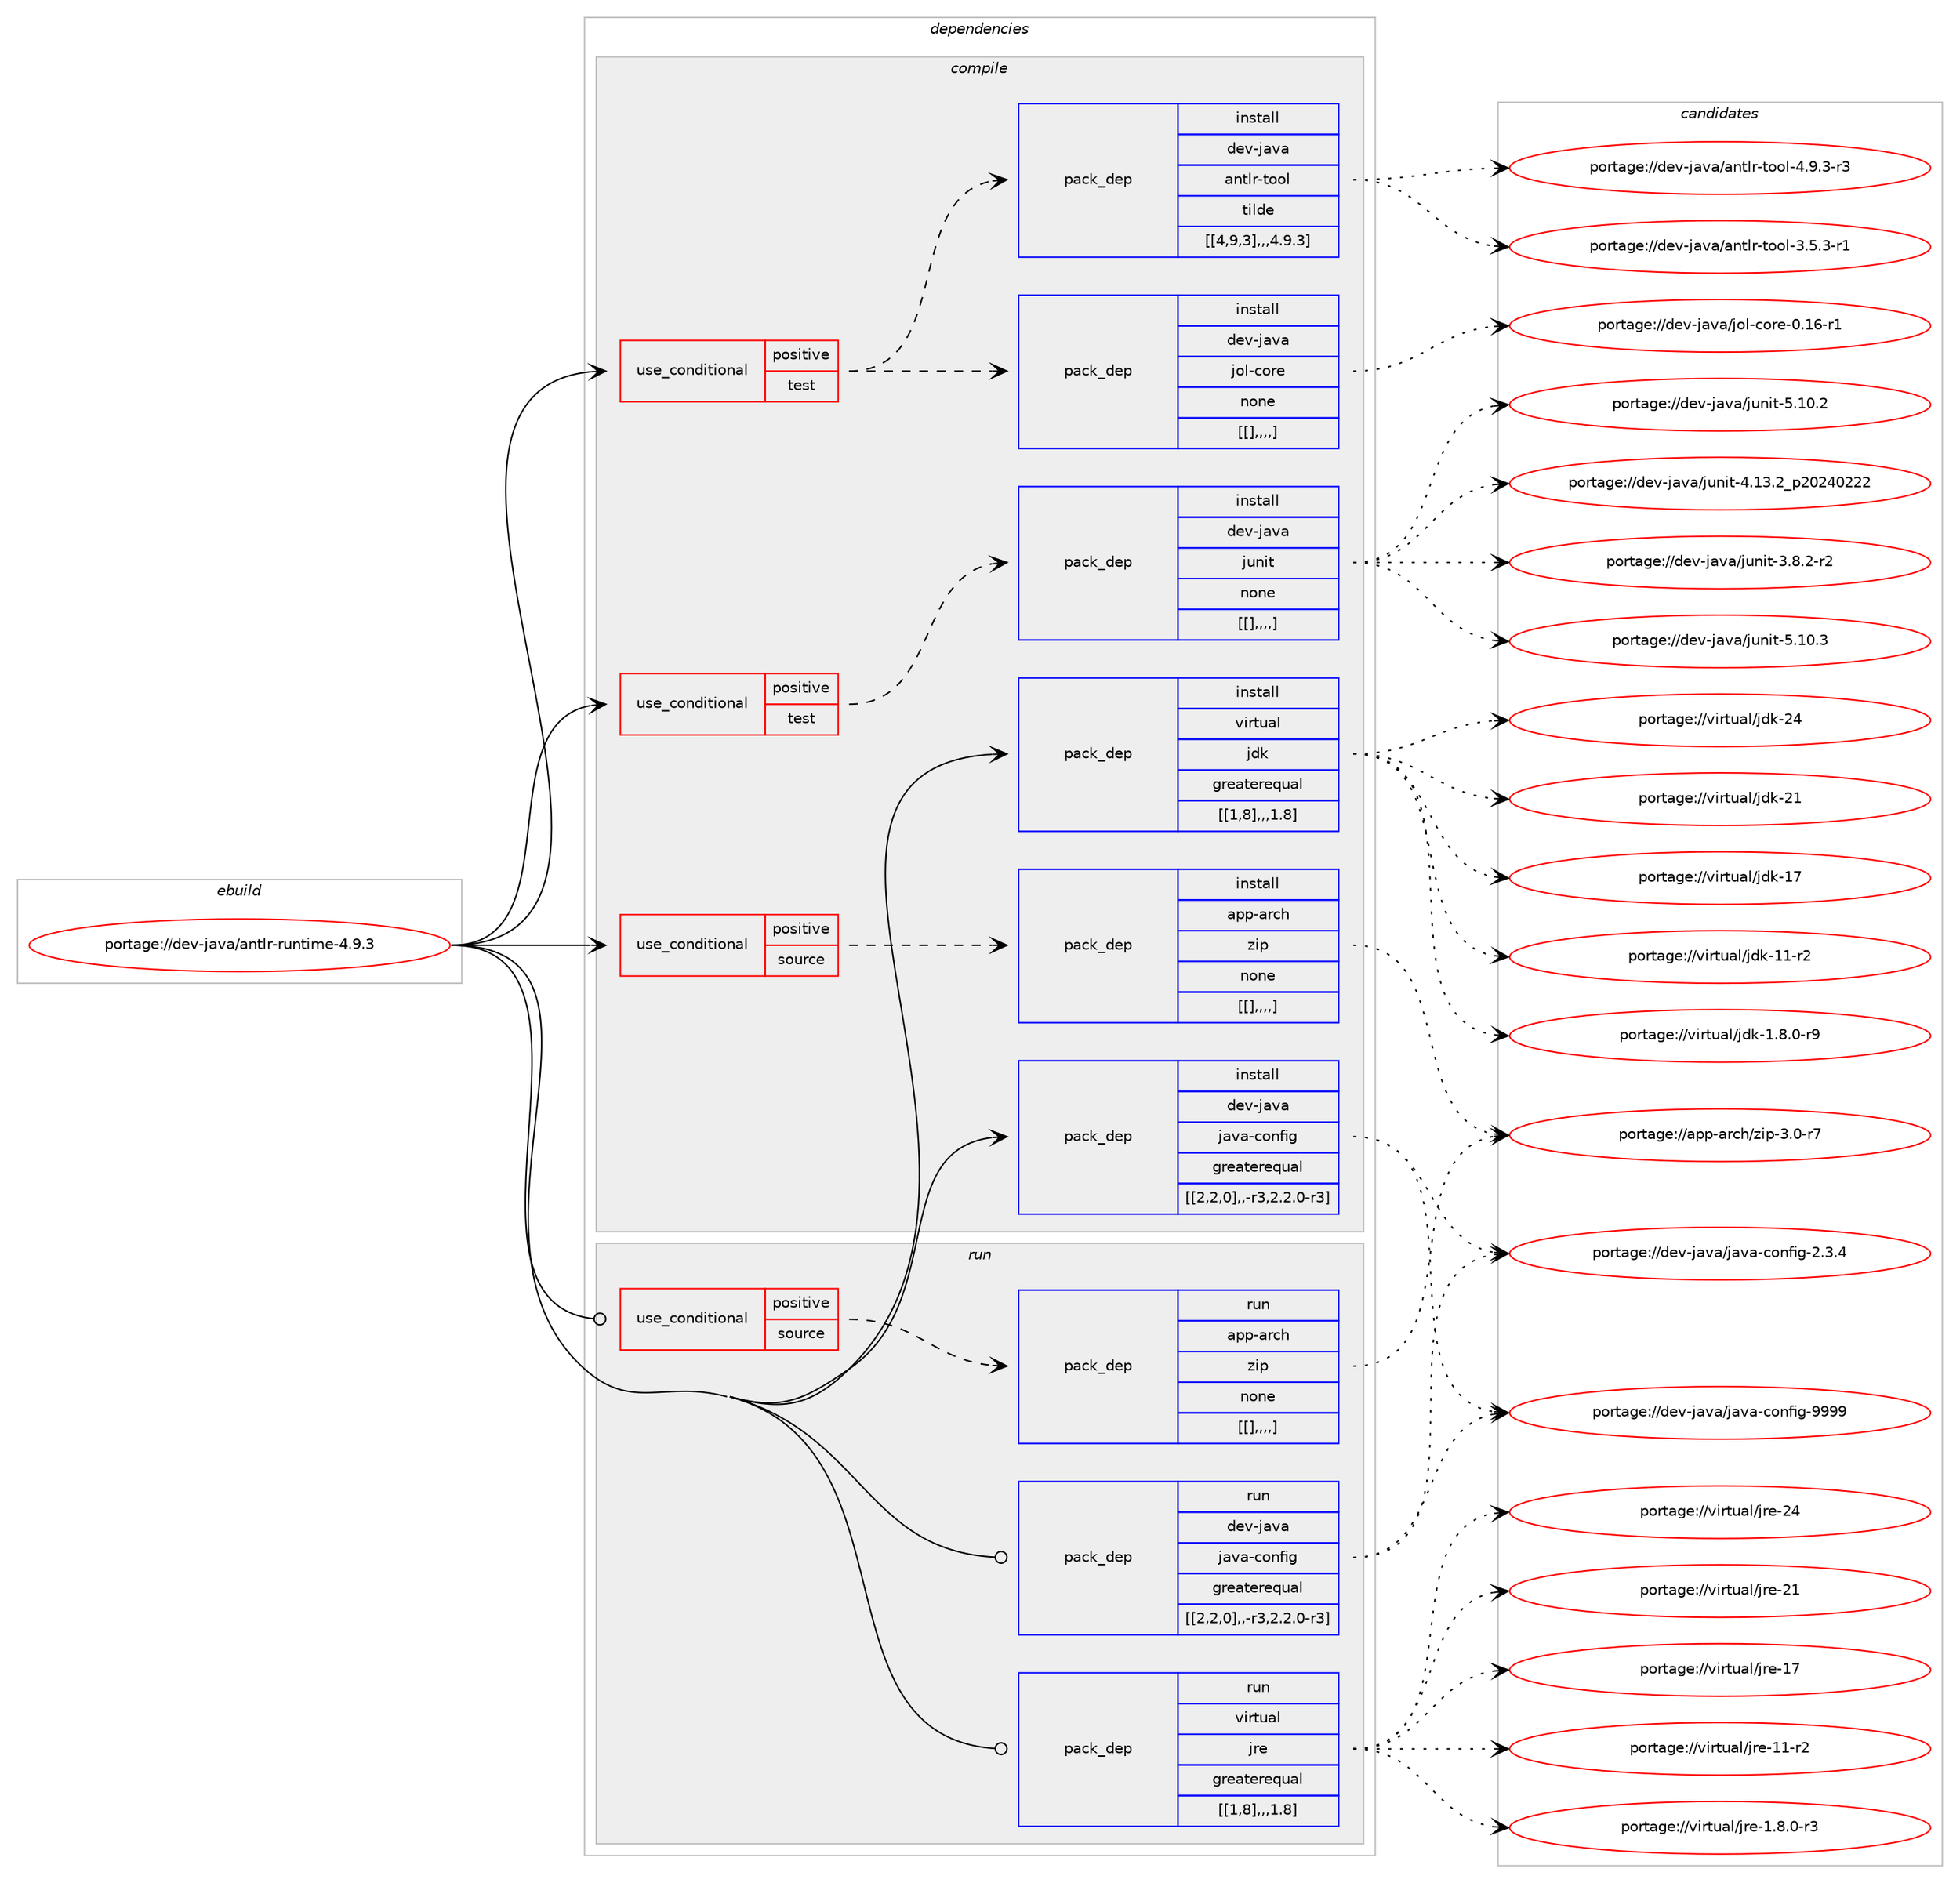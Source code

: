 digraph prolog {

# *************
# Graph options
# *************

newrank=true;
concentrate=true;
compound=true;
graph [rankdir=LR,fontname=Helvetica,fontsize=10,ranksep=1.5];#, ranksep=2.5, nodesep=0.2];
edge  [arrowhead=vee];
node  [fontname=Helvetica,fontsize=10];

# **********
# The ebuild
# **********

subgraph cluster_leftcol {
color=gray;
label=<<i>ebuild</i>>;
id [label="portage://dev-java/antlr-runtime-4.9.3", color=red, width=4, href="../dev-java/antlr-runtime-4.9.3.svg"];
}

# ****************
# The dependencies
# ****************

subgraph cluster_midcol {
color=gray;
label=<<i>dependencies</i>>;
subgraph cluster_compile {
fillcolor="#eeeeee";
style=filled;
label=<<i>compile</i>>;
subgraph cond21874 {
dependency93145 [label=<<TABLE BORDER="0" CELLBORDER="1" CELLSPACING="0" CELLPADDING="4"><TR><TD ROWSPAN="3" CELLPADDING="10">use_conditional</TD></TR><TR><TD>positive</TD></TR><TR><TD>source</TD></TR></TABLE>>, shape=none, color=red];
subgraph pack70220 {
dependency93146 [label=<<TABLE BORDER="0" CELLBORDER="1" CELLSPACING="0" CELLPADDING="4" WIDTH="220"><TR><TD ROWSPAN="6" CELLPADDING="30">pack_dep</TD></TR><TR><TD WIDTH="110">install</TD></TR><TR><TD>app-arch</TD></TR><TR><TD>zip</TD></TR><TR><TD>none</TD></TR><TR><TD>[[],,,,]</TD></TR></TABLE>>, shape=none, color=blue];
}
dependency93145:e -> dependency93146:w [weight=20,style="dashed",arrowhead="vee"];
}
id:e -> dependency93145:w [weight=20,style="solid",arrowhead="vee"];
subgraph cond21875 {
dependency93147 [label=<<TABLE BORDER="0" CELLBORDER="1" CELLSPACING="0" CELLPADDING="4"><TR><TD ROWSPAN="3" CELLPADDING="10">use_conditional</TD></TR><TR><TD>positive</TD></TR><TR><TD>test</TD></TR></TABLE>>, shape=none, color=red];
subgraph pack70221 {
dependency93148 [label=<<TABLE BORDER="0" CELLBORDER="1" CELLSPACING="0" CELLPADDING="4" WIDTH="220"><TR><TD ROWSPAN="6" CELLPADDING="30">pack_dep</TD></TR><TR><TD WIDTH="110">install</TD></TR><TR><TD>dev-java</TD></TR><TR><TD>antlr-tool</TD></TR><TR><TD>tilde</TD></TR><TR><TD>[[4,9,3],,,4.9.3]</TD></TR></TABLE>>, shape=none, color=blue];
}
dependency93147:e -> dependency93148:w [weight=20,style="dashed",arrowhead="vee"];
subgraph pack70222 {
dependency93149 [label=<<TABLE BORDER="0" CELLBORDER="1" CELLSPACING="0" CELLPADDING="4" WIDTH="220"><TR><TD ROWSPAN="6" CELLPADDING="30">pack_dep</TD></TR><TR><TD WIDTH="110">install</TD></TR><TR><TD>dev-java</TD></TR><TR><TD>jol-core</TD></TR><TR><TD>none</TD></TR><TR><TD>[[],,,,]</TD></TR></TABLE>>, shape=none, color=blue];
}
dependency93147:e -> dependency93149:w [weight=20,style="dashed",arrowhead="vee"];
}
id:e -> dependency93147:w [weight=20,style="solid",arrowhead="vee"];
subgraph cond21876 {
dependency93150 [label=<<TABLE BORDER="0" CELLBORDER="1" CELLSPACING="0" CELLPADDING="4"><TR><TD ROWSPAN="3" CELLPADDING="10">use_conditional</TD></TR><TR><TD>positive</TD></TR><TR><TD>test</TD></TR></TABLE>>, shape=none, color=red];
subgraph pack70223 {
dependency93151 [label=<<TABLE BORDER="0" CELLBORDER="1" CELLSPACING="0" CELLPADDING="4" WIDTH="220"><TR><TD ROWSPAN="6" CELLPADDING="30">pack_dep</TD></TR><TR><TD WIDTH="110">install</TD></TR><TR><TD>dev-java</TD></TR><TR><TD>junit</TD></TR><TR><TD>none</TD></TR><TR><TD>[[],,,,]</TD></TR></TABLE>>, shape=none, color=blue];
}
dependency93150:e -> dependency93151:w [weight=20,style="dashed",arrowhead="vee"];
}
id:e -> dependency93150:w [weight=20,style="solid",arrowhead="vee"];
subgraph pack70224 {
dependency93152 [label=<<TABLE BORDER="0" CELLBORDER="1" CELLSPACING="0" CELLPADDING="4" WIDTH="220"><TR><TD ROWSPAN="6" CELLPADDING="30">pack_dep</TD></TR><TR><TD WIDTH="110">install</TD></TR><TR><TD>dev-java</TD></TR><TR><TD>java-config</TD></TR><TR><TD>greaterequal</TD></TR><TR><TD>[[2,2,0],,-r3,2.2.0-r3]</TD></TR></TABLE>>, shape=none, color=blue];
}
id:e -> dependency93152:w [weight=20,style="solid",arrowhead="vee"];
subgraph pack70225 {
dependency93153 [label=<<TABLE BORDER="0" CELLBORDER="1" CELLSPACING="0" CELLPADDING="4" WIDTH="220"><TR><TD ROWSPAN="6" CELLPADDING="30">pack_dep</TD></TR><TR><TD WIDTH="110">install</TD></TR><TR><TD>virtual</TD></TR><TR><TD>jdk</TD></TR><TR><TD>greaterequal</TD></TR><TR><TD>[[1,8],,,1.8]</TD></TR></TABLE>>, shape=none, color=blue];
}
id:e -> dependency93153:w [weight=20,style="solid",arrowhead="vee"];
}
subgraph cluster_compileandrun {
fillcolor="#eeeeee";
style=filled;
label=<<i>compile and run</i>>;
}
subgraph cluster_run {
fillcolor="#eeeeee";
style=filled;
label=<<i>run</i>>;
subgraph cond21877 {
dependency93154 [label=<<TABLE BORDER="0" CELLBORDER="1" CELLSPACING="0" CELLPADDING="4"><TR><TD ROWSPAN="3" CELLPADDING="10">use_conditional</TD></TR><TR><TD>positive</TD></TR><TR><TD>source</TD></TR></TABLE>>, shape=none, color=red];
subgraph pack70226 {
dependency93155 [label=<<TABLE BORDER="0" CELLBORDER="1" CELLSPACING="0" CELLPADDING="4" WIDTH="220"><TR><TD ROWSPAN="6" CELLPADDING="30">pack_dep</TD></TR><TR><TD WIDTH="110">run</TD></TR><TR><TD>app-arch</TD></TR><TR><TD>zip</TD></TR><TR><TD>none</TD></TR><TR><TD>[[],,,,]</TD></TR></TABLE>>, shape=none, color=blue];
}
dependency93154:e -> dependency93155:w [weight=20,style="dashed",arrowhead="vee"];
}
id:e -> dependency93154:w [weight=20,style="solid",arrowhead="odot"];
subgraph pack70227 {
dependency93156 [label=<<TABLE BORDER="0" CELLBORDER="1" CELLSPACING="0" CELLPADDING="4" WIDTH="220"><TR><TD ROWSPAN="6" CELLPADDING="30">pack_dep</TD></TR><TR><TD WIDTH="110">run</TD></TR><TR><TD>dev-java</TD></TR><TR><TD>java-config</TD></TR><TR><TD>greaterequal</TD></TR><TR><TD>[[2,2,0],,-r3,2.2.0-r3]</TD></TR></TABLE>>, shape=none, color=blue];
}
id:e -> dependency93156:w [weight=20,style="solid",arrowhead="odot"];
subgraph pack70228 {
dependency93157 [label=<<TABLE BORDER="0" CELLBORDER="1" CELLSPACING="0" CELLPADDING="4" WIDTH="220"><TR><TD ROWSPAN="6" CELLPADDING="30">pack_dep</TD></TR><TR><TD WIDTH="110">run</TD></TR><TR><TD>virtual</TD></TR><TR><TD>jre</TD></TR><TR><TD>greaterequal</TD></TR><TR><TD>[[1,8],,,1.8]</TD></TR></TABLE>>, shape=none, color=blue];
}
id:e -> dependency93157:w [weight=20,style="solid",arrowhead="odot"];
}
}

# **************
# The candidates
# **************

subgraph cluster_choices {
rank=same;
color=gray;
label=<<i>candidates</i>>;

subgraph choice70220 {
color=black;
nodesep=1;
choice9711211245971149910447122105112455146484511455 [label="portage://app-arch/zip-3.0-r7", color=red, width=4,href="../app-arch/zip-3.0-r7.svg"];
dependency93146:e -> choice9711211245971149910447122105112455146484511455:w [style=dotted,weight="100"];
}
subgraph choice70221 {
color=black;
nodesep=1;
choice1001011184510697118974797110116108114451161111111084552465746514511451 [label="portage://dev-java/antlr-tool-4.9.3-r3", color=red, width=4,href="../dev-java/antlr-tool-4.9.3-r3.svg"];
choice1001011184510697118974797110116108114451161111111084551465346514511449 [label="portage://dev-java/antlr-tool-3.5.3-r1", color=red, width=4,href="../dev-java/antlr-tool-3.5.3-r1.svg"];
dependency93148:e -> choice1001011184510697118974797110116108114451161111111084552465746514511451:w [style=dotted,weight="100"];
dependency93148:e -> choice1001011184510697118974797110116108114451161111111084551465346514511449:w [style=dotted,weight="100"];
}
subgraph choice70222 {
color=black;
nodesep=1;
choice10010111845106971189747106111108459911111410145484649544511449 [label="portage://dev-java/jol-core-0.16-r1", color=red, width=4,href="../dev-java/jol-core-0.16-r1.svg"];
dependency93149:e -> choice10010111845106971189747106111108459911111410145484649544511449:w [style=dotted,weight="100"];
}
subgraph choice70223 {
color=black;
nodesep=1;
choice1001011184510697118974710611711010511645534649484651 [label="portage://dev-java/junit-5.10.3", color=red, width=4,href="../dev-java/junit-5.10.3.svg"];
choice1001011184510697118974710611711010511645534649484650 [label="portage://dev-java/junit-5.10.2", color=red, width=4,href="../dev-java/junit-5.10.2.svg"];
choice1001011184510697118974710611711010511645524649514650951125048505248505050 [label="portage://dev-java/junit-4.13.2_p20240222", color=red, width=4,href="../dev-java/junit-4.13.2_p20240222.svg"];
choice100101118451069711897471061171101051164551465646504511450 [label="portage://dev-java/junit-3.8.2-r2", color=red, width=4,href="../dev-java/junit-3.8.2-r2.svg"];
dependency93151:e -> choice1001011184510697118974710611711010511645534649484651:w [style=dotted,weight="100"];
dependency93151:e -> choice1001011184510697118974710611711010511645534649484650:w [style=dotted,weight="100"];
dependency93151:e -> choice1001011184510697118974710611711010511645524649514650951125048505248505050:w [style=dotted,weight="100"];
dependency93151:e -> choice100101118451069711897471061171101051164551465646504511450:w [style=dotted,weight="100"];
}
subgraph choice70224 {
color=black;
nodesep=1;
choice10010111845106971189747106971189745991111101021051034557575757 [label="portage://dev-java/java-config-9999", color=red, width=4,href="../dev-java/java-config-9999.svg"];
choice1001011184510697118974710697118974599111110102105103455046514652 [label="portage://dev-java/java-config-2.3.4", color=red, width=4,href="../dev-java/java-config-2.3.4.svg"];
dependency93152:e -> choice10010111845106971189747106971189745991111101021051034557575757:w [style=dotted,weight="100"];
dependency93152:e -> choice1001011184510697118974710697118974599111110102105103455046514652:w [style=dotted,weight="100"];
}
subgraph choice70225 {
color=black;
nodesep=1;
choice1181051141161179710847106100107455052 [label="portage://virtual/jdk-24", color=red, width=4,href="../virtual/jdk-24.svg"];
choice1181051141161179710847106100107455049 [label="portage://virtual/jdk-21", color=red, width=4,href="../virtual/jdk-21.svg"];
choice1181051141161179710847106100107454955 [label="portage://virtual/jdk-17", color=red, width=4,href="../virtual/jdk-17.svg"];
choice11810511411611797108471061001074549494511450 [label="portage://virtual/jdk-11-r2", color=red, width=4,href="../virtual/jdk-11-r2.svg"];
choice11810511411611797108471061001074549465646484511457 [label="portage://virtual/jdk-1.8.0-r9", color=red, width=4,href="../virtual/jdk-1.8.0-r9.svg"];
dependency93153:e -> choice1181051141161179710847106100107455052:w [style=dotted,weight="100"];
dependency93153:e -> choice1181051141161179710847106100107455049:w [style=dotted,weight="100"];
dependency93153:e -> choice1181051141161179710847106100107454955:w [style=dotted,weight="100"];
dependency93153:e -> choice11810511411611797108471061001074549494511450:w [style=dotted,weight="100"];
dependency93153:e -> choice11810511411611797108471061001074549465646484511457:w [style=dotted,weight="100"];
}
subgraph choice70226 {
color=black;
nodesep=1;
choice9711211245971149910447122105112455146484511455 [label="portage://app-arch/zip-3.0-r7", color=red, width=4,href="../app-arch/zip-3.0-r7.svg"];
dependency93155:e -> choice9711211245971149910447122105112455146484511455:w [style=dotted,weight="100"];
}
subgraph choice70227 {
color=black;
nodesep=1;
choice10010111845106971189747106971189745991111101021051034557575757 [label="portage://dev-java/java-config-9999", color=red, width=4,href="../dev-java/java-config-9999.svg"];
choice1001011184510697118974710697118974599111110102105103455046514652 [label="portage://dev-java/java-config-2.3.4", color=red, width=4,href="../dev-java/java-config-2.3.4.svg"];
dependency93156:e -> choice10010111845106971189747106971189745991111101021051034557575757:w [style=dotted,weight="100"];
dependency93156:e -> choice1001011184510697118974710697118974599111110102105103455046514652:w [style=dotted,weight="100"];
}
subgraph choice70228 {
color=black;
nodesep=1;
choice1181051141161179710847106114101455052 [label="portage://virtual/jre-24", color=red, width=4,href="../virtual/jre-24.svg"];
choice1181051141161179710847106114101455049 [label="portage://virtual/jre-21", color=red, width=4,href="../virtual/jre-21.svg"];
choice1181051141161179710847106114101454955 [label="portage://virtual/jre-17", color=red, width=4,href="../virtual/jre-17.svg"];
choice11810511411611797108471061141014549494511450 [label="portage://virtual/jre-11-r2", color=red, width=4,href="../virtual/jre-11-r2.svg"];
choice11810511411611797108471061141014549465646484511451 [label="portage://virtual/jre-1.8.0-r3", color=red, width=4,href="../virtual/jre-1.8.0-r3.svg"];
dependency93157:e -> choice1181051141161179710847106114101455052:w [style=dotted,weight="100"];
dependency93157:e -> choice1181051141161179710847106114101455049:w [style=dotted,weight="100"];
dependency93157:e -> choice1181051141161179710847106114101454955:w [style=dotted,weight="100"];
dependency93157:e -> choice11810511411611797108471061141014549494511450:w [style=dotted,weight="100"];
dependency93157:e -> choice11810511411611797108471061141014549465646484511451:w [style=dotted,weight="100"];
}
}

}
